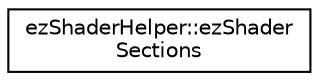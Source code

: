 digraph "Graphical Class Hierarchy"
{
 // LATEX_PDF_SIZE
  edge [fontname="Helvetica",fontsize="10",labelfontname="Helvetica",labelfontsize="10"];
  node [fontname="Helvetica",fontsize="10",shape=record];
  rankdir="LR";
  Node0 [label="ezShaderHelper::ezShader\lSections",height=0.2,width=0.4,color="black", fillcolor="white", style="filled",URL="$db/db8/structez_shader_helper_1_1ez_shader_sections.htm",tooltip=" "];
}
